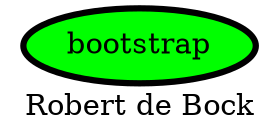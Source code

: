 digraph PhiloDilemma {
  node [width=0.4];
  label = "Robert de Bock" ;
  overlap=false
  {
    bootstrap [fillcolor=green style=filled penwidth=3]
  }
  bootstrap
}
